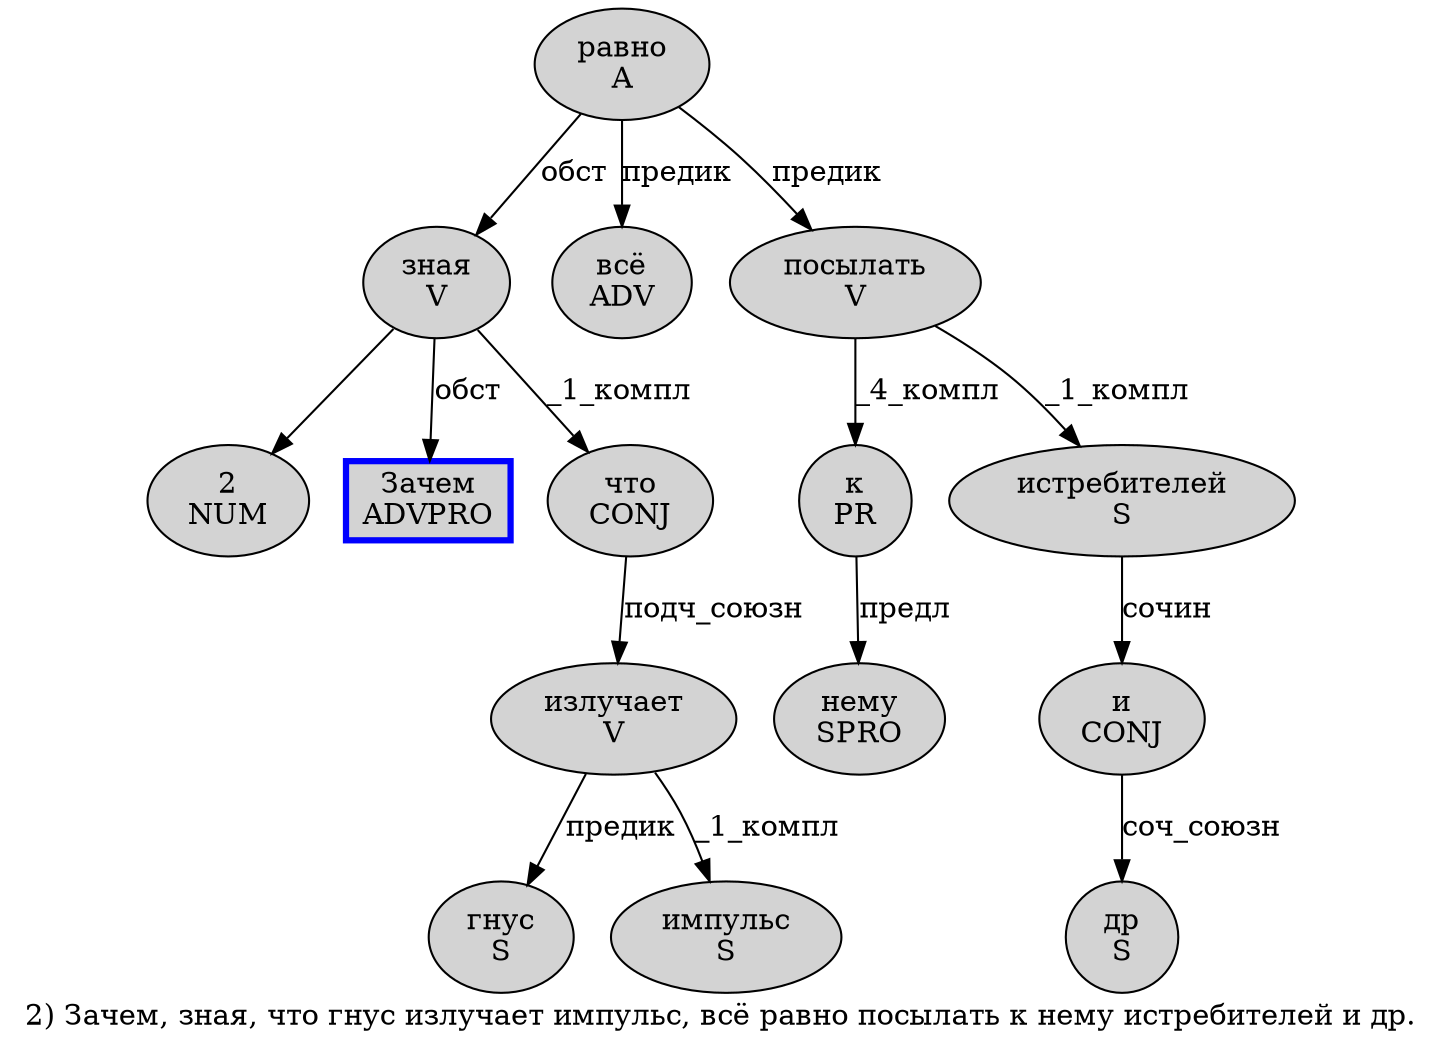 digraph SENTENCE_5001 {
	graph [label="2) Зачем, зная, что гнус излучает импульс, всё равно посылать к нему истребителей и др."]
	node [style=filled]
		0 [label="2
NUM" color="" fillcolor=lightgray penwidth=1 shape=ellipse]
		2 [label="Зачем
ADVPRO" color=blue fillcolor=lightgray penwidth=3 shape=box]
		4 [label="зная
V" color="" fillcolor=lightgray penwidth=1 shape=ellipse]
		6 [label="что
CONJ" color="" fillcolor=lightgray penwidth=1 shape=ellipse]
		7 [label="гнус
S" color="" fillcolor=lightgray penwidth=1 shape=ellipse]
		8 [label="излучает
V" color="" fillcolor=lightgray penwidth=1 shape=ellipse]
		9 [label="импульс
S" color="" fillcolor=lightgray penwidth=1 shape=ellipse]
		11 [label="всё
ADV" color="" fillcolor=lightgray penwidth=1 shape=ellipse]
		12 [label="равно
A" color="" fillcolor=lightgray penwidth=1 shape=ellipse]
		13 [label="посылать
V" color="" fillcolor=lightgray penwidth=1 shape=ellipse]
		14 [label="к
PR" color="" fillcolor=lightgray penwidth=1 shape=ellipse]
		15 [label="нему
SPRO" color="" fillcolor=lightgray penwidth=1 shape=ellipse]
		16 [label="истребителей
S" color="" fillcolor=lightgray penwidth=1 shape=ellipse]
		17 [label="и
CONJ" color="" fillcolor=lightgray penwidth=1 shape=ellipse]
		18 [label="др
S" color="" fillcolor=lightgray penwidth=1 shape=ellipse]
			14 -> 15 [label="предл"]
			4 -> 0
			4 -> 2 [label="обст"]
			4 -> 6 [label="_1_компл"]
			16 -> 17 [label="сочин"]
			12 -> 4 [label="обст"]
			12 -> 11 [label="предик"]
			12 -> 13 [label="предик"]
			17 -> 18 [label="соч_союзн"]
			13 -> 14 [label="_4_компл"]
			13 -> 16 [label="_1_компл"]
			6 -> 8 [label="подч_союзн"]
			8 -> 7 [label="предик"]
			8 -> 9 [label="_1_компл"]
}